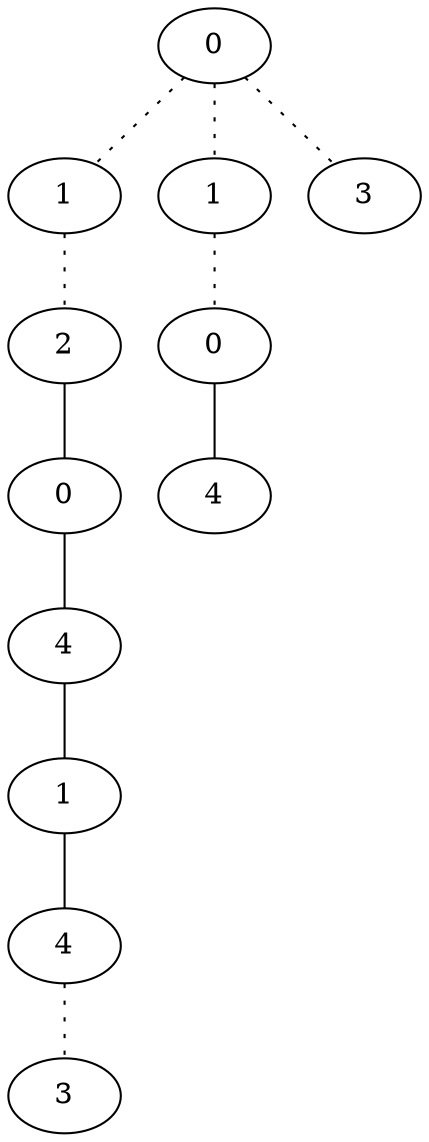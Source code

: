 graph {
a0[label=0];
a1[label=1];
a2[label=2];
a3[label=0];
a4[label=4];
a5[label=1];
a6[label=4];
a7[label=3];
a8[label=1];
a9[label=0];
a10[label=4];
a11[label=3];
a0 -- a1 [style=dotted];
a0 -- a8 [style=dotted];
a0 -- a11 [style=dotted];
a1 -- a2 [style=dotted];
a2 -- a3;
a3 -- a4;
a4 -- a5;
a5 -- a6;
a6 -- a7 [style=dotted];
a8 -- a9 [style=dotted];
a9 -- a10;
}
